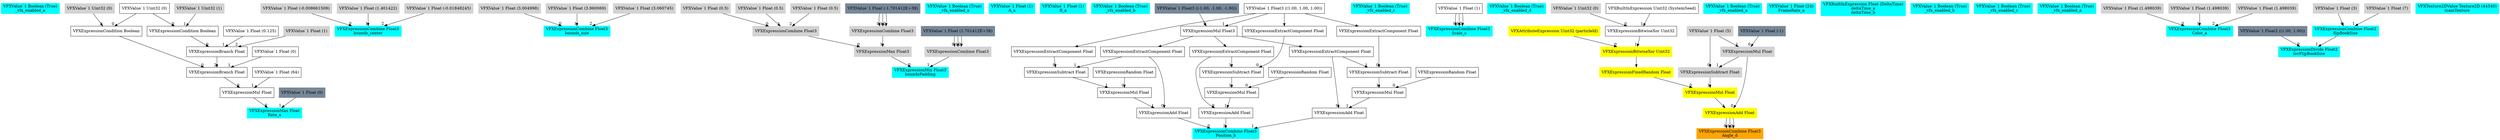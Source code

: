 digraph G {
node0 [shape="box" color="cyan" style="filled" label="VFXValue`1 Boolean (True)
_vfx_enabled_a"]
node1 [shape="box" color="cyan" style="filled" label="VFXExpressionMax Float
Rate_a"]
node2 [shape="box" label="VFXExpressionMul Float"]
node3 [shape="box" label="VFXExpressionBranch Float"]
node4 [shape="box" label="VFXExpressionCondition Boolean"]
node5 [shape="box" label="VFXValue`1 Uint32 (0)"]
node6 [shape="box" color="lightgray" style="filled" label="VFXValue`1 Uint32 (0)"]
node7 [shape="box" label="VFXValue`1 Float (0)"]
node8 [shape="box" label="VFXExpressionBranch Float"]
node9 [shape="box" label="VFXExpressionCondition Boolean"]
node10 [shape="box" color="lightgray" style="filled" label="VFXValue`1 Uint32 (1)"]
node11 [shape="box" label="VFXValue`1 Float (0.125)"]
node12 [shape="box" color="lightgray" style="filled" label="VFXValue`1 Float (1)"]
node13 [shape="box" label="VFXValue`1 Float (64)"]
node14 [shape="box" color="lightslategray" style="filled" label="VFXValue`1 Float (0)"]
node15 [shape="box" color="cyan" style="filled" label="VFXExpressionCombine Float3
bounds_center"]
node16 [shape="box" color="lightgray" style="filled" label="VFXValue`1 Float (-0.008661509)"]
node17 [shape="box" color="lightgray" style="filled" label="VFXValue`1 Float (1.401422)"]
node18 [shape="box" color="lightgray" style="filled" label="VFXValue`1 Float (-0.01848245)"]
node19 [shape="box" color="cyan" style="filled" label="VFXExpressionCombine Float3
bounds_size"]
node20 [shape="box" color="lightgray" style="filled" label="VFXValue`1 Float (3.004998)"]
node21 [shape="box" color="lightgray" style="filled" label="VFXValue`1 Float (3.960069)"]
node22 [shape="box" color="lightgray" style="filled" label="VFXValue`1 Float (3.060745)"]
node23 [shape="box" color="cyan" style="filled" label="VFXExpressionMin Float3
boundsPadding"]
node24 [shape="box" color="lightgray" style="filled" label="VFXExpressionMax Float3"]
node25 [shape="box" color="lightgray" style="filled" label="VFXExpressionCombine Float3"]
node26 [shape="box" color="lightgray" style="filled" label="VFXValue`1 Float (0.5)"]
node27 [shape="box" color="lightgray" style="filled" label="VFXValue`1 Float (0.5)"]
node28 [shape="box" color="lightgray" style="filled" label="VFXValue`1 Float (0.5)"]
node29 [shape="box" color="lightgray" style="filled" label="VFXExpressionCombine Float3"]
node30 [shape="box" color="lightslategray" style="filled" label="VFXValue`1 Float (-1.701412E+38)"]
node31 [shape="box" color="lightgray" style="filled" label="VFXExpressionCombine Float3"]
node32 [shape="box" color="lightslategray" style="filled" label="VFXValue`1 Float (1.701412E+38)"]
node33 [shape="box" color="cyan" style="filled" label="VFXValue`1 Boolean (True)
_vfx_enabled_a"]
node34 [shape="box" color="cyan" style="filled" label="VFXValue`1 Float (1)
A_a"]
node35 [shape="box" color="cyan" style="filled" label="VFXValue`1 Float (1)
B_a"]
node36 [shape="box" color="cyan" style="filled" label="VFXValue`1 Boolean (True)
_vfx_enabled_b"]
node37 [shape="box" color="cyan" style="filled" label="VFXExpressionCombine Float3
Position_b"]
node38 [shape="box" label="VFXExpressionAdd Float"]
node39 [shape="box" label="VFXExpressionExtractComponent Float"]
node40 [shape="box" label="VFXExpressionMul Float3"]
node41 [shape="box" color="lightslategray" style="filled" label="VFXValue`1 Float3 ((-1.00, -1.00, -1.00))"]
node42 [shape="box" label="VFXValue`1 Float3 ((1.00, 1.00, 1.00))"]
node43 [shape="box" label="VFXExpressionMul Float"]
node44 [shape="box" label="VFXExpressionRandom Float"]
node45 [shape="box" label="VFXExpressionSubtract Float"]
node46 [shape="box" label="VFXExpressionExtractComponent Float"]
node47 [shape="box" label="VFXExpressionAdd Float"]
node48 [shape="box" label="VFXExpressionExtractComponent Float"]
node49 [shape="box" label="VFXExpressionMul Float"]
node50 [shape="box" label="VFXExpressionRandom Float"]
node51 [shape="box" label="VFXExpressionSubtract Float"]
node52 [shape="box" label="VFXExpressionExtractComponent Float"]
node53 [shape="box" label="VFXExpressionAdd Float"]
node54 [shape="box" label="VFXExpressionExtractComponent Float"]
node55 [shape="box" label="VFXExpressionMul Float"]
node56 [shape="box" label="VFXExpressionRandom Float"]
node57 [shape="box" label="VFXExpressionSubtract Float"]
node58 [shape="box" label="VFXExpressionExtractComponent Float"]
node59 [shape="box" color="cyan" style="filled" label="VFXValue`1 Boolean (True)
_vfx_enabled_c"]
node60 [shape="box" color="cyan" style="filled" label="VFXExpressionCombine Float3
Scale_c"]
node61 [shape="box" label="VFXValue`1 Float (1)"]
node62 [shape="box" color="cyan" style="filled" label="VFXValue`1 Boolean (True)
_vfx_enabled_d"]
node63 [shape="box" color="orange" style="filled" label="VFXExpressionCombine Float3
Angle_d"]
node64 [shape="box" color="yellow" style="filled" label="VFXExpressionAdd Float"]
node65 [shape="box" color="lightgray" style="filled" label="VFXExpressionMul Float"]
node66 [shape="box" color="lightslategray" style="filled" label="VFXValue`1 Float (-1)"]
node67 [shape="box" color="lightgray" style="filled" label="VFXValue`1 Float (5)"]
node68 [shape="box" color="yellow" style="filled" label="VFXExpressionMul Float"]
node69 [shape="box" color="yellow" style="filled" label="VFXExpressionFixedRandom Float"]
node70 [shape="box" color="yellow" style="filled" label="VFXExpressionBitwiseXor Uint32"]
node71 [shape="box" color="yellow" style="filled" label="VFXAttributeExpression Uint32 (particleId)"]
node72 [shape="box" label="VFXExpressionBitwiseXor Uint32"]
node73 [shape="box" color="lightgray" style="filled" label="VFXValue`1 Uint32 (0)"]
node74 [shape="box" label="VFXBuiltInExpression Uint32 (SystemSeed)"]
node75 [shape="box" color="lightgray" style="filled" label="VFXExpressionSubtract Float"]
node76 [shape="box" color="cyan" style="filled" label="VFXValue`1 Boolean (True)
_vfx_enabled_a"]
node77 [shape="box" color="cyan" style="filled" label="VFXValue`1 Float (24)
FrameRate_a"]
node78 [shape="box" color="cyan" style="filled" label="VFXBuiltInExpression Float (DeltaTime)
deltaTime_a
deltaTime_b"]
node79 [shape="box" color="cyan" style="filled" label="VFXValue`1 Boolean (True)
_vfx_enabled_b"]
node80 [shape="box" color="cyan" style="filled" label="VFXValue`1 Boolean (True)
_vfx_enabled_c"]
node81 [shape="box" color="cyan" style="filled" label="VFXValue`1 Boolean (True)
_vfx_enabled_a"]
node82 [shape="box" color="cyan" style="filled" label="VFXExpressionCombine Float3
Color_a"]
node83 [shape="box" color="lightgray" style="filled" label="VFXValue`1 Float (1.498039)"]
node84 [shape="box" color="lightgray" style="filled" label="VFXValue`1 Float (1.498039)"]
node85 [shape="box" color="lightgray" style="filled" label="VFXValue`1 Float (1.498039)"]
node86 [shape="box" color="cyan" style="filled" label="VFXExpressionCombine Float2
flipBookSize"]
node87 [shape="box" color="lightgray" style="filled" label="VFXValue`1 Float (3)"]
node88 [shape="box" color="lightgray" style="filled" label="VFXValue`1 Float (7)"]
node89 [shape="box" color="cyan" style="filled" label="VFXExpressionDivide Float2
invFlipBookSize"]
node90 [shape="box" color="lightslategray" style="filled" label="VFXValue`1 Float2 ((1.00, 1.00))"]
node91 [shape="box" color="cyan" style="filled" label="VFXTexture2DValue Texture2D (44340)
mainTexture"]
node2 -> node1 [headlabel="0"]
node14 -> node1 [headlabel="1"]
node3 -> node2 [headlabel="0"]
node13 -> node2 [headlabel="1"]
node4 -> node3 [headlabel="0"]
node7 -> node3 [headlabel="1"]
node8 -> node3 [headlabel="2"]
node5 -> node4 [headlabel="0"]
node6 -> node4 [headlabel="1"]
node9 -> node8 [headlabel="0"]
node11 -> node8 [headlabel="1"]
node12 -> node8 [headlabel="2"]
node5 -> node9 [headlabel="0"]
node10 -> node9 [headlabel="1"]
node16 -> node15 [headlabel="0"]
node17 -> node15 [headlabel="1"]
node18 -> node15 [headlabel="2"]
node20 -> node19 [headlabel="0"]
node21 -> node19 [headlabel="1"]
node22 -> node19 [headlabel="2"]
node24 -> node23 [headlabel="0"]
node31 -> node23 [headlabel="1"]
node25 -> node24 [headlabel="0"]
node29 -> node24 [headlabel="1"]
node26 -> node25 [headlabel="0"]
node27 -> node25 [headlabel="1"]
node28 -> node25 [headlabel="2"]
node30 -> node29 [headlabel="0"]
node30 -> node29 [headlabel="1"]
node30 -> node29 [headlabel="2"]
node32 -> node31 [headlabel="0"]
node32 -> node31 [headlabel="1"]
node32 -> node31 [headlabel="2"]
node38 -> node37 [headlabel="0"]
node47 -> node37 [headlabel="1"]
node53 -> node37 [headlabel="2"]
node39 -> node38 [headlabel="0"]
node43 -> node38 [headlabel="1"]
node40 -> node39 
node41 -> node40 [headlabel="0"]
node42 -> node40 [headlabel="1"]
node44 -> node43 [headlabel="0"]
node45 -> node43 [headlabel="1"]
node46 -> node45 [headlabel="0"]
node39 -> node45 [headlabel="1"]
node42 -> node46 
node48 -> node47 [headlabel="0"]
node49 -> node47 [headlabel="1"]
node40 -> node48 
node50 -> node49 [headlabel="0"]
node51 -> node49 [headlabel="1"]
node52 -> node51 [headlabel="0"]
node48 -> node51 [headlabel="1"]
node42 -> node52 
node54 -> node53 [headlabel="0"]
node55 -> node53 [headlabel="1"]
node40 -> node54 
node56 -> node55 [headlabel="0"]
node57 -> node55 [headlabel="1"]
node58 -> node57 [headlabel="0"]
node54 -> node57 [headlabel="1"]
node42 -> node58 
node61 -> node60 [headlabel="0"]
node61 -> node60 [headlabel="1"]
node61 -> node60 [headlabel="2"]
node64 -> node63 [headlabel="0"]
node64 -> node63 [headlabel="1"]
node64 -> node63 [headlabel="2"]
node65 -> node64 [headlabel="0"]
node68 -> node64 [headlabel="1"]
node66 -> node65 [headlabel="0"]
node67 -> node65 [headlabel="1"]
node69 -> node68 [headlabel="0"]
node75 -> node68 [headlabel="1"]
node70 -> node69 
node71 -> node70 [headlabel="0"]
node72 -> node70 [headlabel="1"]
node73 -> node72 [headlabel="0"]
node74 -> node72 [headlabel="1"]
node67 -> node75 [headlabel="0"]
node65 -> node75 [headlabel="1"]
node83 -> node82 [headlabel="0"]
node84 -> node82 [headlabel="1"]
node85 -> node82 [headlabel="2"]
node87 -> node86 [headlabel="0"]
node88 -> node86 [headlabel="1"]
node90 -> node89 [headlabel="0"]
node86 -> node89 [headlabel="1"]
}
